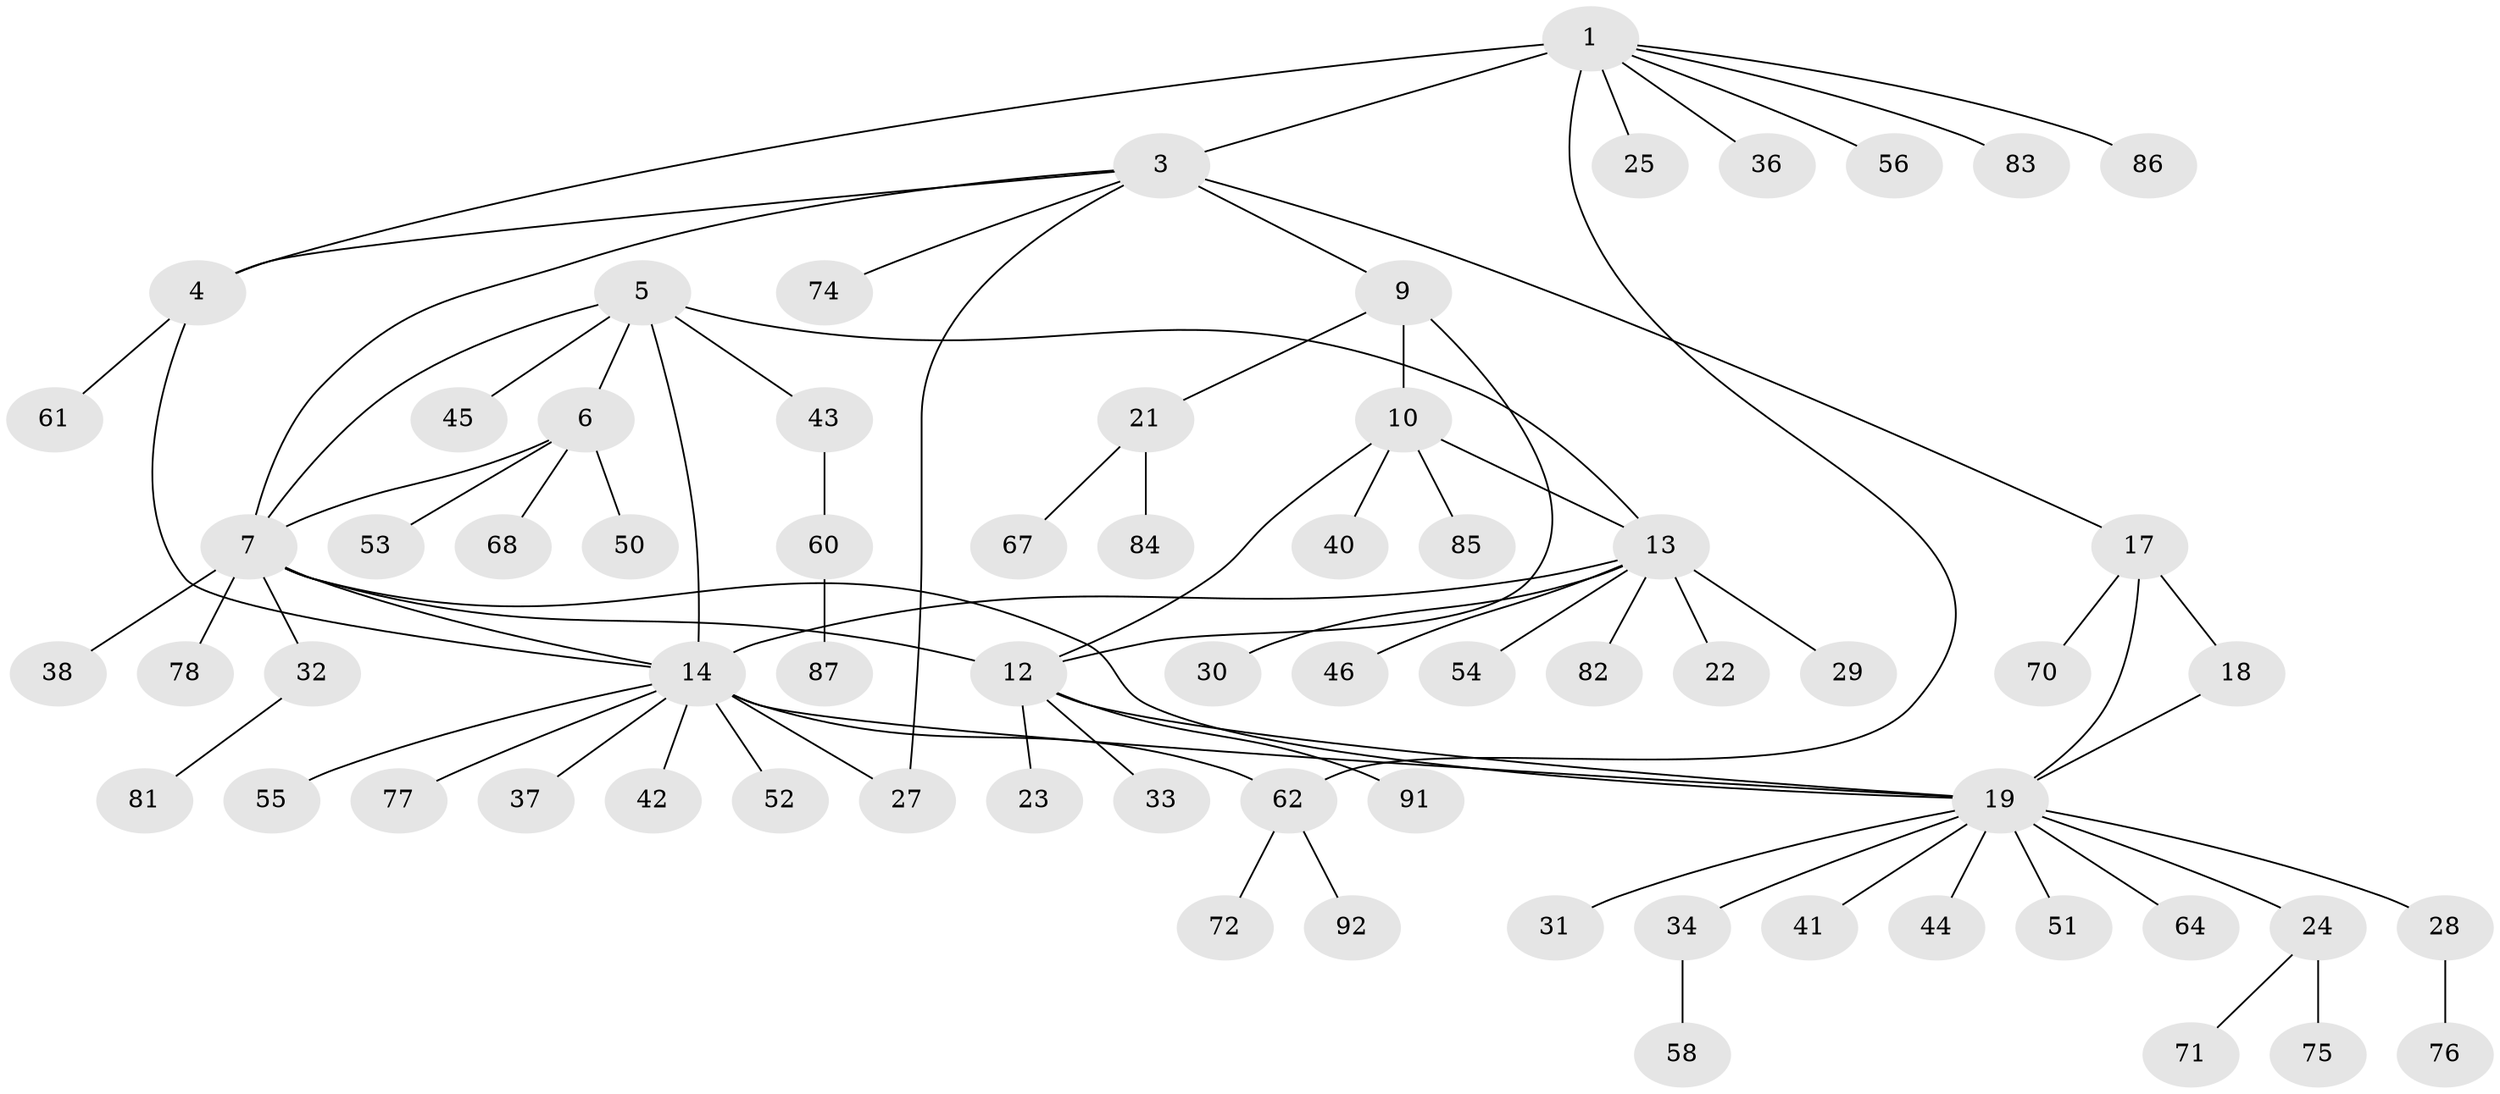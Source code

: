 // Generated by graph-tools (version 1.1) at 2025/24/03/03/25 07:24:17]
// undirected, 68 vertices, 81 edges
graph export_dot {
graph [start="1"]
  node [color=gray90,style=filled];
  1 [super="+2"];
  3 [super="+65"];
  4 [super="+47"];
  5 [super="+16"];
  6 [super="+35"];
  7 [super="+8"];
  9 [super="+11"];
  10 [super="+39"];
  12 [super="+80"];
  13 [super="+15"];
  14 [super="+69"];
  17 [super="+20"];
  18;
  19 [super="+88"];
  21 [super="+26"];
  22;
  23 [super="+66"];
  24 [super="+48"];
  25;
  27;
  28;
  29;
  30;
  31;
  32;
  33;
  34;
  36;
  37;
  38 [super="+90"];
  40;
  41;
  42 [super="+49"];
  43;
  44;
  45;
  46 [super="+59"];
  50;
  51;
  52;
  53;
  54;
  55;
  56 [super="+57"];
  58;
  60 [super="+63"];
  61;
  62 [super="+73"];
  64;
  67 [super="+79"];
  68;
  70;
  71;
  72;
  74;
  75;
  76;
  77;
  78;
  81;
  82 [super="+89"];
  83;
  84;
  85;
  86;
  87;
  91;
  92;
  1 -- 3 [weight=2];
  1 -- 4 [weight=2];
  1 -- 56;
  1 -- 83;
  1 -- 86;
  1 -- 36;
  1 -- 25;
  1 -- 62;
  3 -- 4;
  3 -- 17;
  3 -- 27;
  3 -- 74;
  3 -- 7;
  3 -- 9;
  4 -- 14;
  4 -- 61;
  5 -- 6;
  5 -- 7 [weight=2];
  5 -- 43;
  5 -- 45;
  5 -- 13 [weight=2];
  5 -- 14;
  6 -- 7 [weight=2];
  6 -- 50;
  6 -- 53;
  6 -- 68;
  7 -- 19;
  7 -- 32;
  7 -- 38;
  7 -- 78;
  7 -- 12;
  7 -- 14;
  9 -- 10 [weight=2];
  9 -- 12 [weight=2];
  9 -- 21;
  10 -- 12;
  10 -- 40;
  10 -- 85;
  10 -- 13;
  12 -- 19;
  12 -- 23;
  12 -- 33;
  12 -- 91;
  13 -- 14 [weight=2];
  13 -- 82;
  13 -- 46;
  13 -- 22;
  13 -- 54;
  13 -- 29;
  13 -- 30;
  14 -- 19;
  14 -- 27;
  14 -- 37;
  14 -- 42;
  14 -- 52;
  14 -- 55;
  14 -- 62 [weight=2];
  14 -- 77;
  17 -- 18 [weight=2];
  17 -- 19 [weight=2];
  17 -- 70;
  18 -- 19;
  19 -- 24;
  19 -- 28;
  19 -- 31;
  19 -- 34;
  19 -- 41;
  19 -- 44;
  19 -- 51;
  19 -- 64;
  21 -- 67;
  21 -- 84;
  24 -- 75;
  24 -- 71;
  28 -- 76;
  32 -- 81;
  34 -- 58;
  43 -- 60;
  60 -- 87;
  62 -- 72;
  62 -- 92;
}
